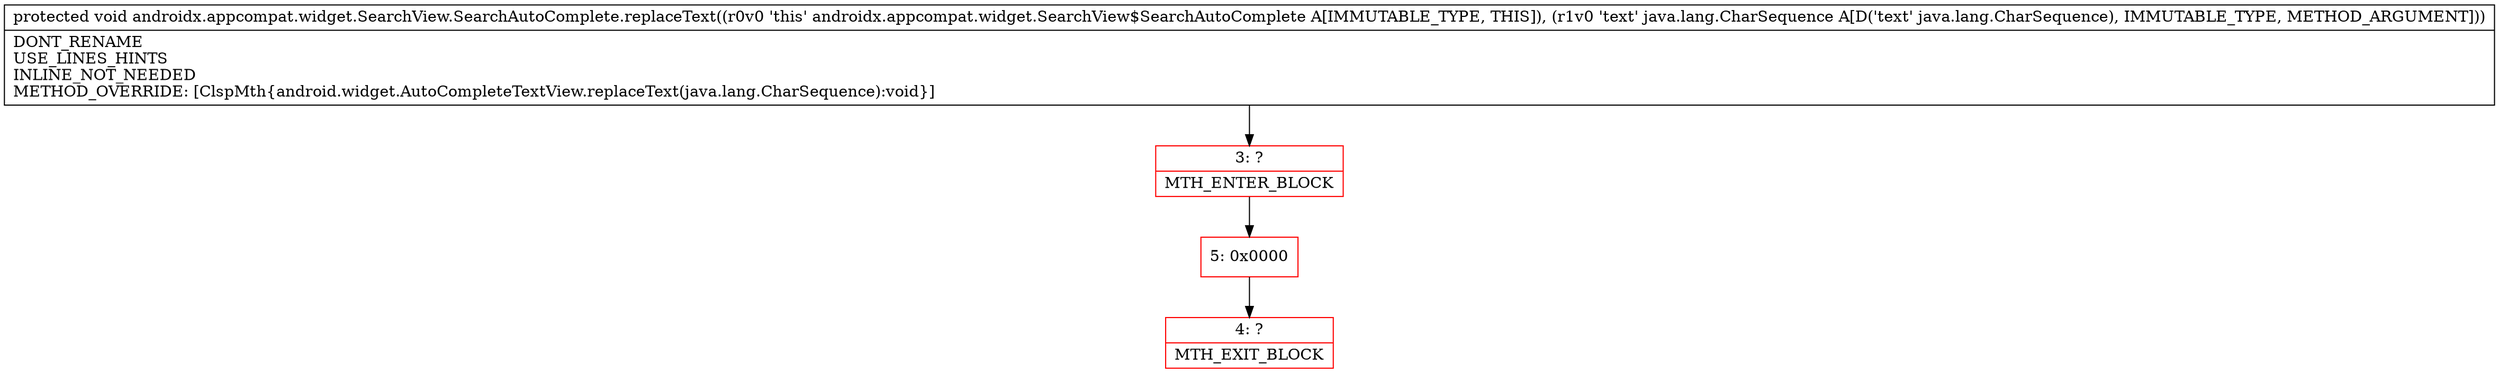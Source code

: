 digraph "CFG forandroidx.appcompat.widget.SearchView.SearchAutoComplete.replaceText(Ljava\/lang\/CharSequence;)V" {
subgraph cluster_Region_1204367239 {
label = "R(0)";
node [shape=record,color=blue];
}
Node_3 [shape=record,color=red,label="{3\:\ ?|MTH_ENTER_BLOCK\l}"];
Node_5 [shape=record,color=red,label="{5\:\ 0x0000}"];
Node_4 [shape=record,color=red,label="{4\:\ ?|MTH_EXIT_BLOCK\l}"];
MethodNode[shape=record,label="{protected void androidx.appcompat.widget.SearchView.SearchAutoComplete.replaceText((r0v0 'this' androidx.appcompat.widget.SearchView$SearchAutoComplete A[IMMUTABLE_TYPE, THIS]), (r1v0 'text' java.lang.CharSequence A[D('text' java.lang.CharSequence), IMMUTABLE_TYPE, METHOD_ARGUMENT]))  | DONT_RENAME\lUSE_LINES_HINTS\lINLINE_NOT_NEEDED\lMETHOD_OVERRIDE: [ClspMth\{android.widget.AutoCompleteTextView.replaceText(java.lang.CharSequence):void\}]\l}"];
MethodNode -> Node_3;Node_3 -> Node_5;
Node_5 -> Node_4;
}


